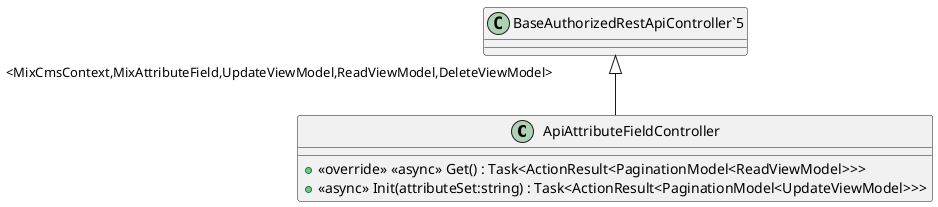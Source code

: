 @startuml
class ApiAttributeFieldController {
    + <<override>> <<async>> Get() : Task<ActionResult<PaginationModel<ReadViewModel>>>
    + <<async>> Init(attributeSet:string) : Task<ActionResult<PaginationModel<UpdateViewModel>>>
}
"BaseAuthorizedRestApiController`5" "<MixCmsContext,MixAttributeField,UpdateViewModel,ReadViewModel,DeleteViewModel>" <|-- ApiAttributeFieldController
@enduml
